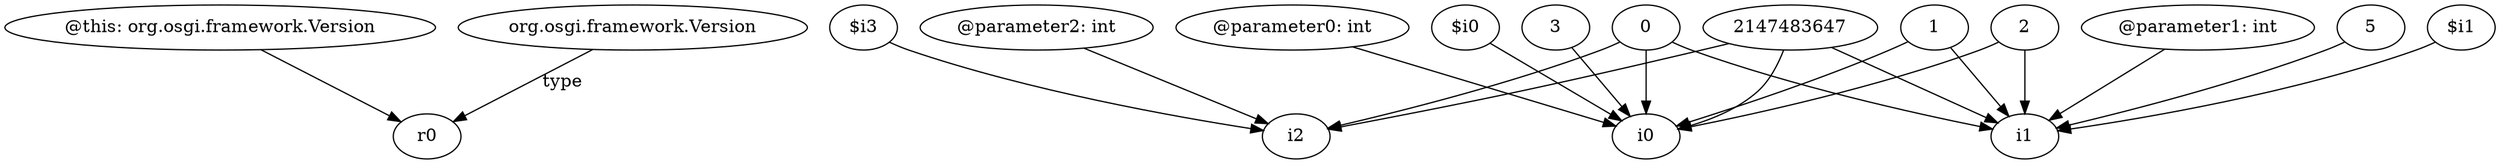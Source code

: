 digraph g {
0[label="@this: org.osgi.framework.Version"]
1[label="r0"]
0->1[label=""]
2[label="$i3"]
3[label="i2"]
2->3[label=""]
4[label="0"]
4->3[label=""]
5[label="2147483647"]
5->3[label=""]
6[label="$i1"]
7[label="i1"]
6->7[label=""]
8[label="@parameter2: int"]
8->3[label=""]
4->7[label=""]
5->7[label=""]
9[label="@parameter1: int"]
9->7[label=""]
10[label="i0"]
5->10[label=""]
11[label="2"]
11->7[label=""]
4->10[label=""]
12[label="1"]
12->10[label=""]
12->7[label=""]
13[label="org.osgi.framework.Version"]
13->1[label="type"]
14[label="5"]
14->7[label=""]
15[label="@parameter0: int"]
15->10[label=""]
16[label="$i0"]
16->10[label=""]
11->10[label=""]
17[label="3"]
17->10[label=""]
}